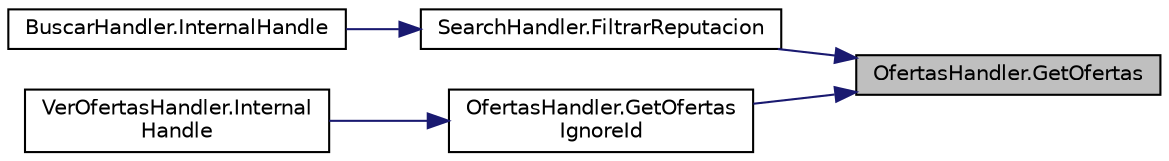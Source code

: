 digraph "OfertasHandler.GetOfertas"
{
 // INTERACTIVE_SVG=YES
 // LATEX_PDF_SIZE
  edge [fontname="Helvetica",fontsize="10",labelfontname="Helvetica",labelfontsize="10"];
  node [fontname="Helvetica",fontsize="10",shape=record];
  rankdir="RL";
  Node1 [label="OfertasHandler.GetOfertas",height=0.2,width=0.4,color="black", fillcolor="grey75", style="filled", fontcolor="black",tooltip="Método para obtener OfertaDeServicio."];
  Node1 -> Node2 [dir="back",color="midnightblue",fontsize="10",style="solid",fontname="Helvetica"];
  Node2 [label="SearchHandler.FiltrarReputacion",height=0.2,width=0.4,color="black", fillcolor="white", style="filled",URL="$classSearchHandler.html#a206259c11033d2e8fb322a9c243bb0f7",tooltip="Método para filtrar las OfertaDeServicio por reputación"];
  Node2 -> Node3 [dir="back",color="midnightblue",fontsize="10",style="solid",fontname="Helvetica"];
  Node3 [label="BuscarHandler.InternalHandle",height=0.2,width=0.4,color="black", fillcolor="white", style="filled",URL="$classBuscarHandler.html#a178b0dbdefa7d271b792fa0238ad0cc5",tooltip="Procesamiento del mensaje recibido."];
  Node1 -> Node4 [dir="back",color="midnightblue",fontsize="10",style="solid",fontname="Helvetica"];
  Node4 [label="OfertasHandler.GetOfertas\lIgnoreId",height=0.2,width=0.4,color="black", fillcolor="white", style="filled",URL="$classOfertasHandler.html#a699944987dda2793b545183bcbdaed07",tooltip="Método para obtener una lista de todas las OfertaDeServicio"];
  Node4 -> Node5 [dir="back",color="midnightblue",fontsize="10",style="solid",fontname="Helvetica"];
  Node5 [label="VerOfertasHandler.Internal\lHandle",height=0.2,width=0.4,color="black", fillcolor="white", style="filled",URL="$classVerOfertasHandler.html#ab56b6f4f1b0645311ed9704709f6b5cb",tooltip="Procesa el mensaje \"categorias\" y retorna true; retorna false en caso contrario."];
}
